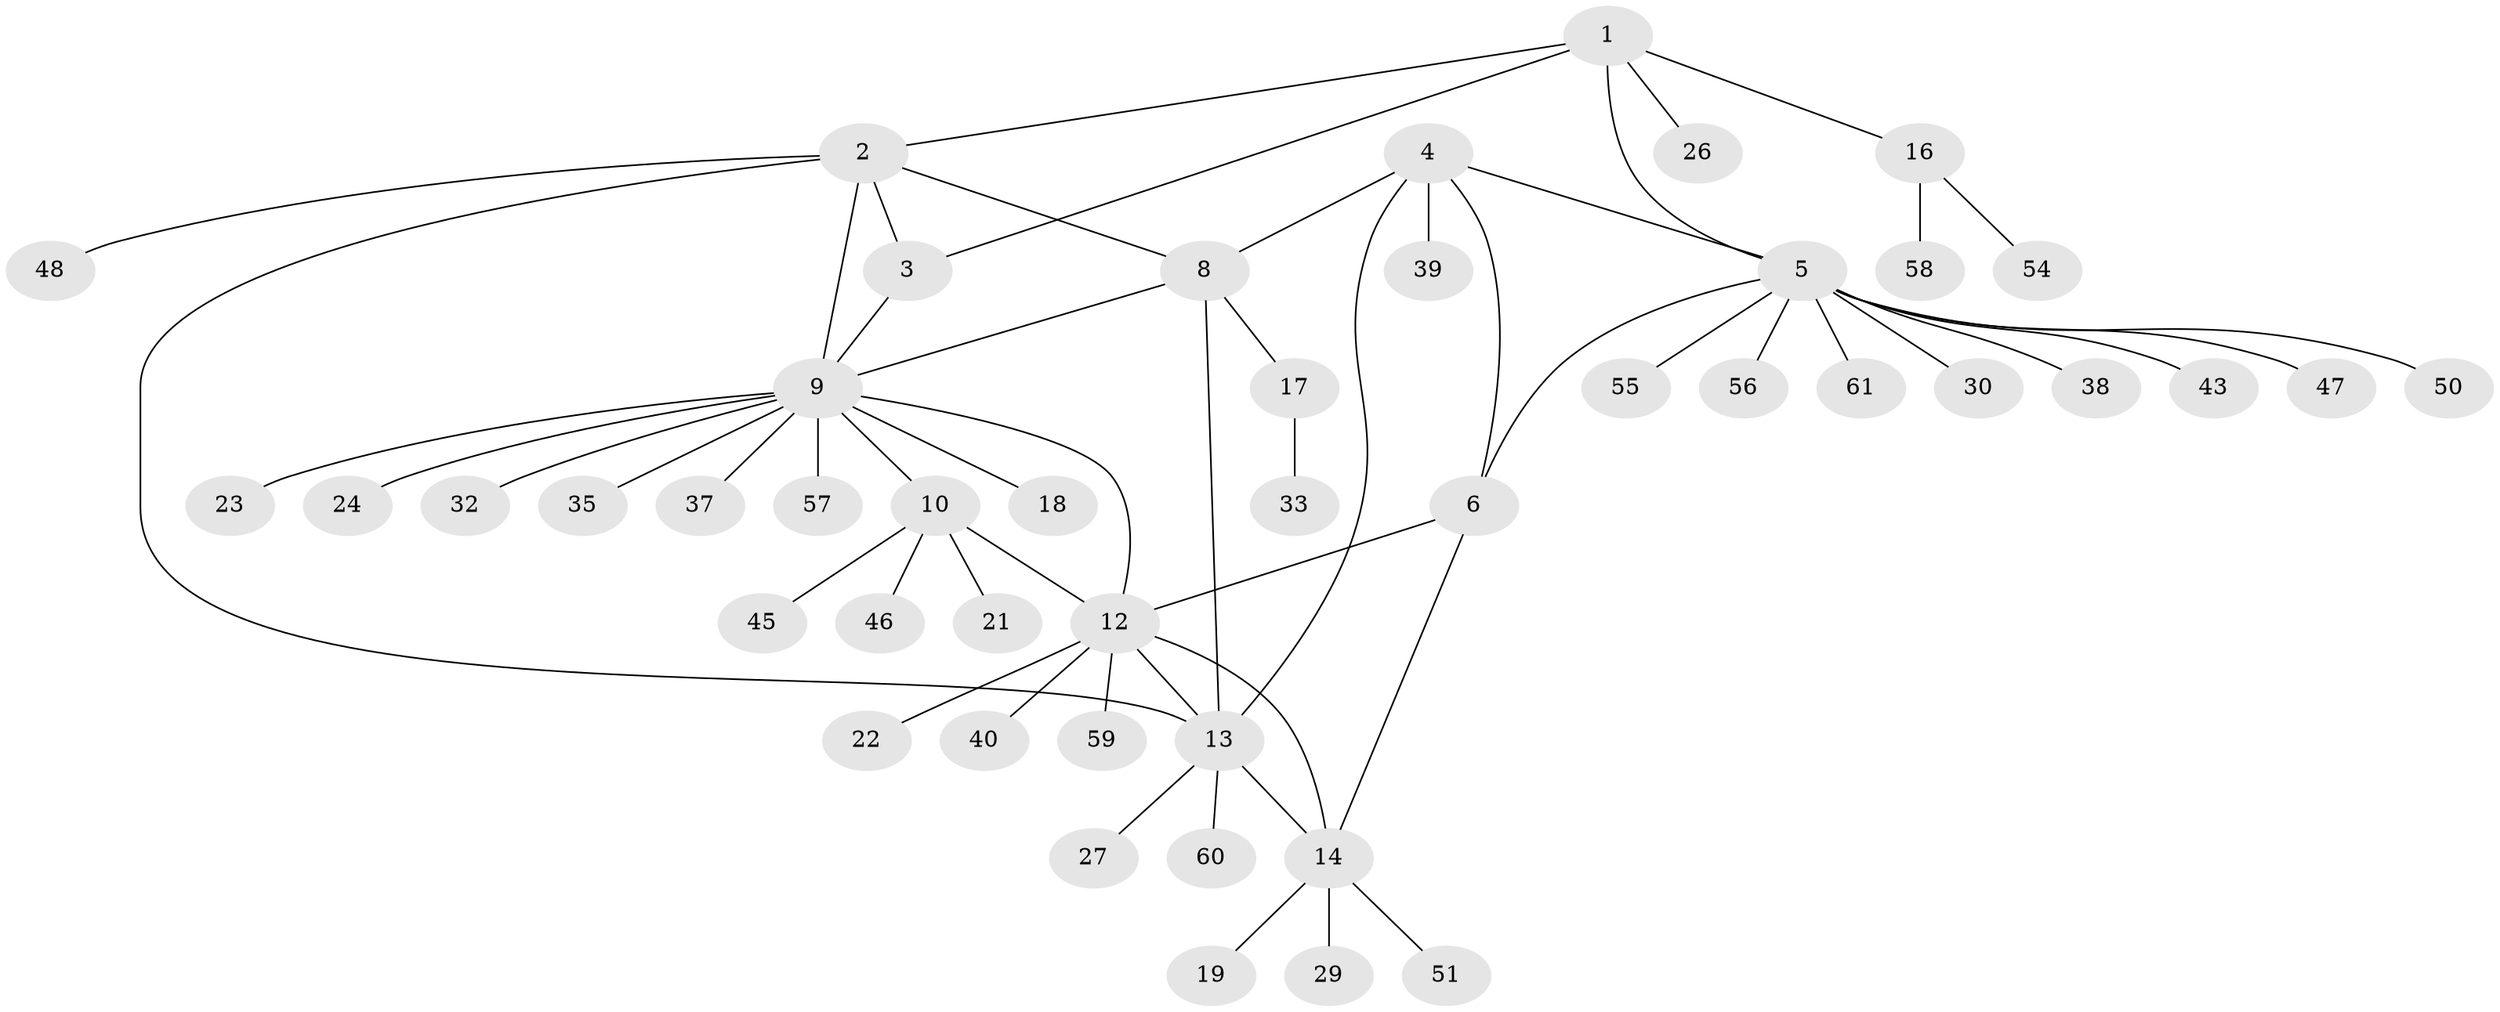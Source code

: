 // original degree distribution, {6: 0.04838709677419355, 5: 0.06451612903225806, 4: 0.06451612903225806, 11: 0.016129032258064516, 3: 0.04838709677419355, 8: 0.03225806451612903, 9: 0.016129032258064516, 1: 0.5967741935483871, 2: 0.11290322580645161}
// Generated by graph-tools (version 1.1) at 2025/11/02/27/25 16:11:34]
// undirected, 46 vertices, 57 edges
graph export_dot {
graph [start="1"]
  node [color=gray90,style=filled];
  1 [super="+36"];
  2 [super="+7"];
  3 [super="+49"];
  4 [super="+42"];
  5 [super="+28"];
  6;
  8 [super="+52"];
  9 [super="+11"];
  10 [super="+25"];
  12 [super="+41"];
  13 [super="+34"];
  14 [super="+15"];
  16 [super="+62"];
  17 [super="+20"];
  18;
  19 [super="+44"];
  21 [super="+31"];
  22;
  23 [super="+53"];
  24;
  26;
  27;
  29;
  30;
  32;
  33;
  35;
  37;
  38;
  39;
  40;
  43;
  45;
  46;
  47;
  48;
  50;
  51;
  54;
  55;
  56;
  57;
  58;
  59;
  60;
  61;
  1 -- 2;
  1 -- 3;
  1 -- 5;
  1 -- 16;
  1 -- 26;
  2 -- 3;
  2 -- 13;
  2 -- 48;
  2 -- 8;
  2 -- 9;
  3 -- 9;
  4 -- 5;
  4 -- 6;
  4 -- 8;
  4 -- 39;
  4 -- 13;
  5 -- 6;
  5 -- 38;
  5 -- 43;
  5 -- 47;
  5 -- 50;
  5 -- 55;
  5 -- 56;
  5 -- 61;
  5 -- 30;
  6 -- 12;
  6 -- 14;
  8 -- 9;
  8 -- 13;
  8 -- 17;
  9 -- 18;
  9 -- 24;
  9 -- 32;
  9 -- 37;
  9 -- 57;
  9 -- 35;
  9 -- 23;
  9 -- 10;
  9 -- 12;
  10 -- 12;
  10 -- 21;
  10 -- 45;
  10 -- 46;
  12 -- 14;
  12 -- 22;
  12 -- 40;
  12 -- 59;
  12 -- 13 [weight=2];
  13 -- 14 [weight=2];
  13 -- 27;
  13 -- 60;
  14 -- 19;
  14 -- 29;
  14 -- 51;
  16 -- 54;
  16 -- 58;
  17 -- 33;
}
